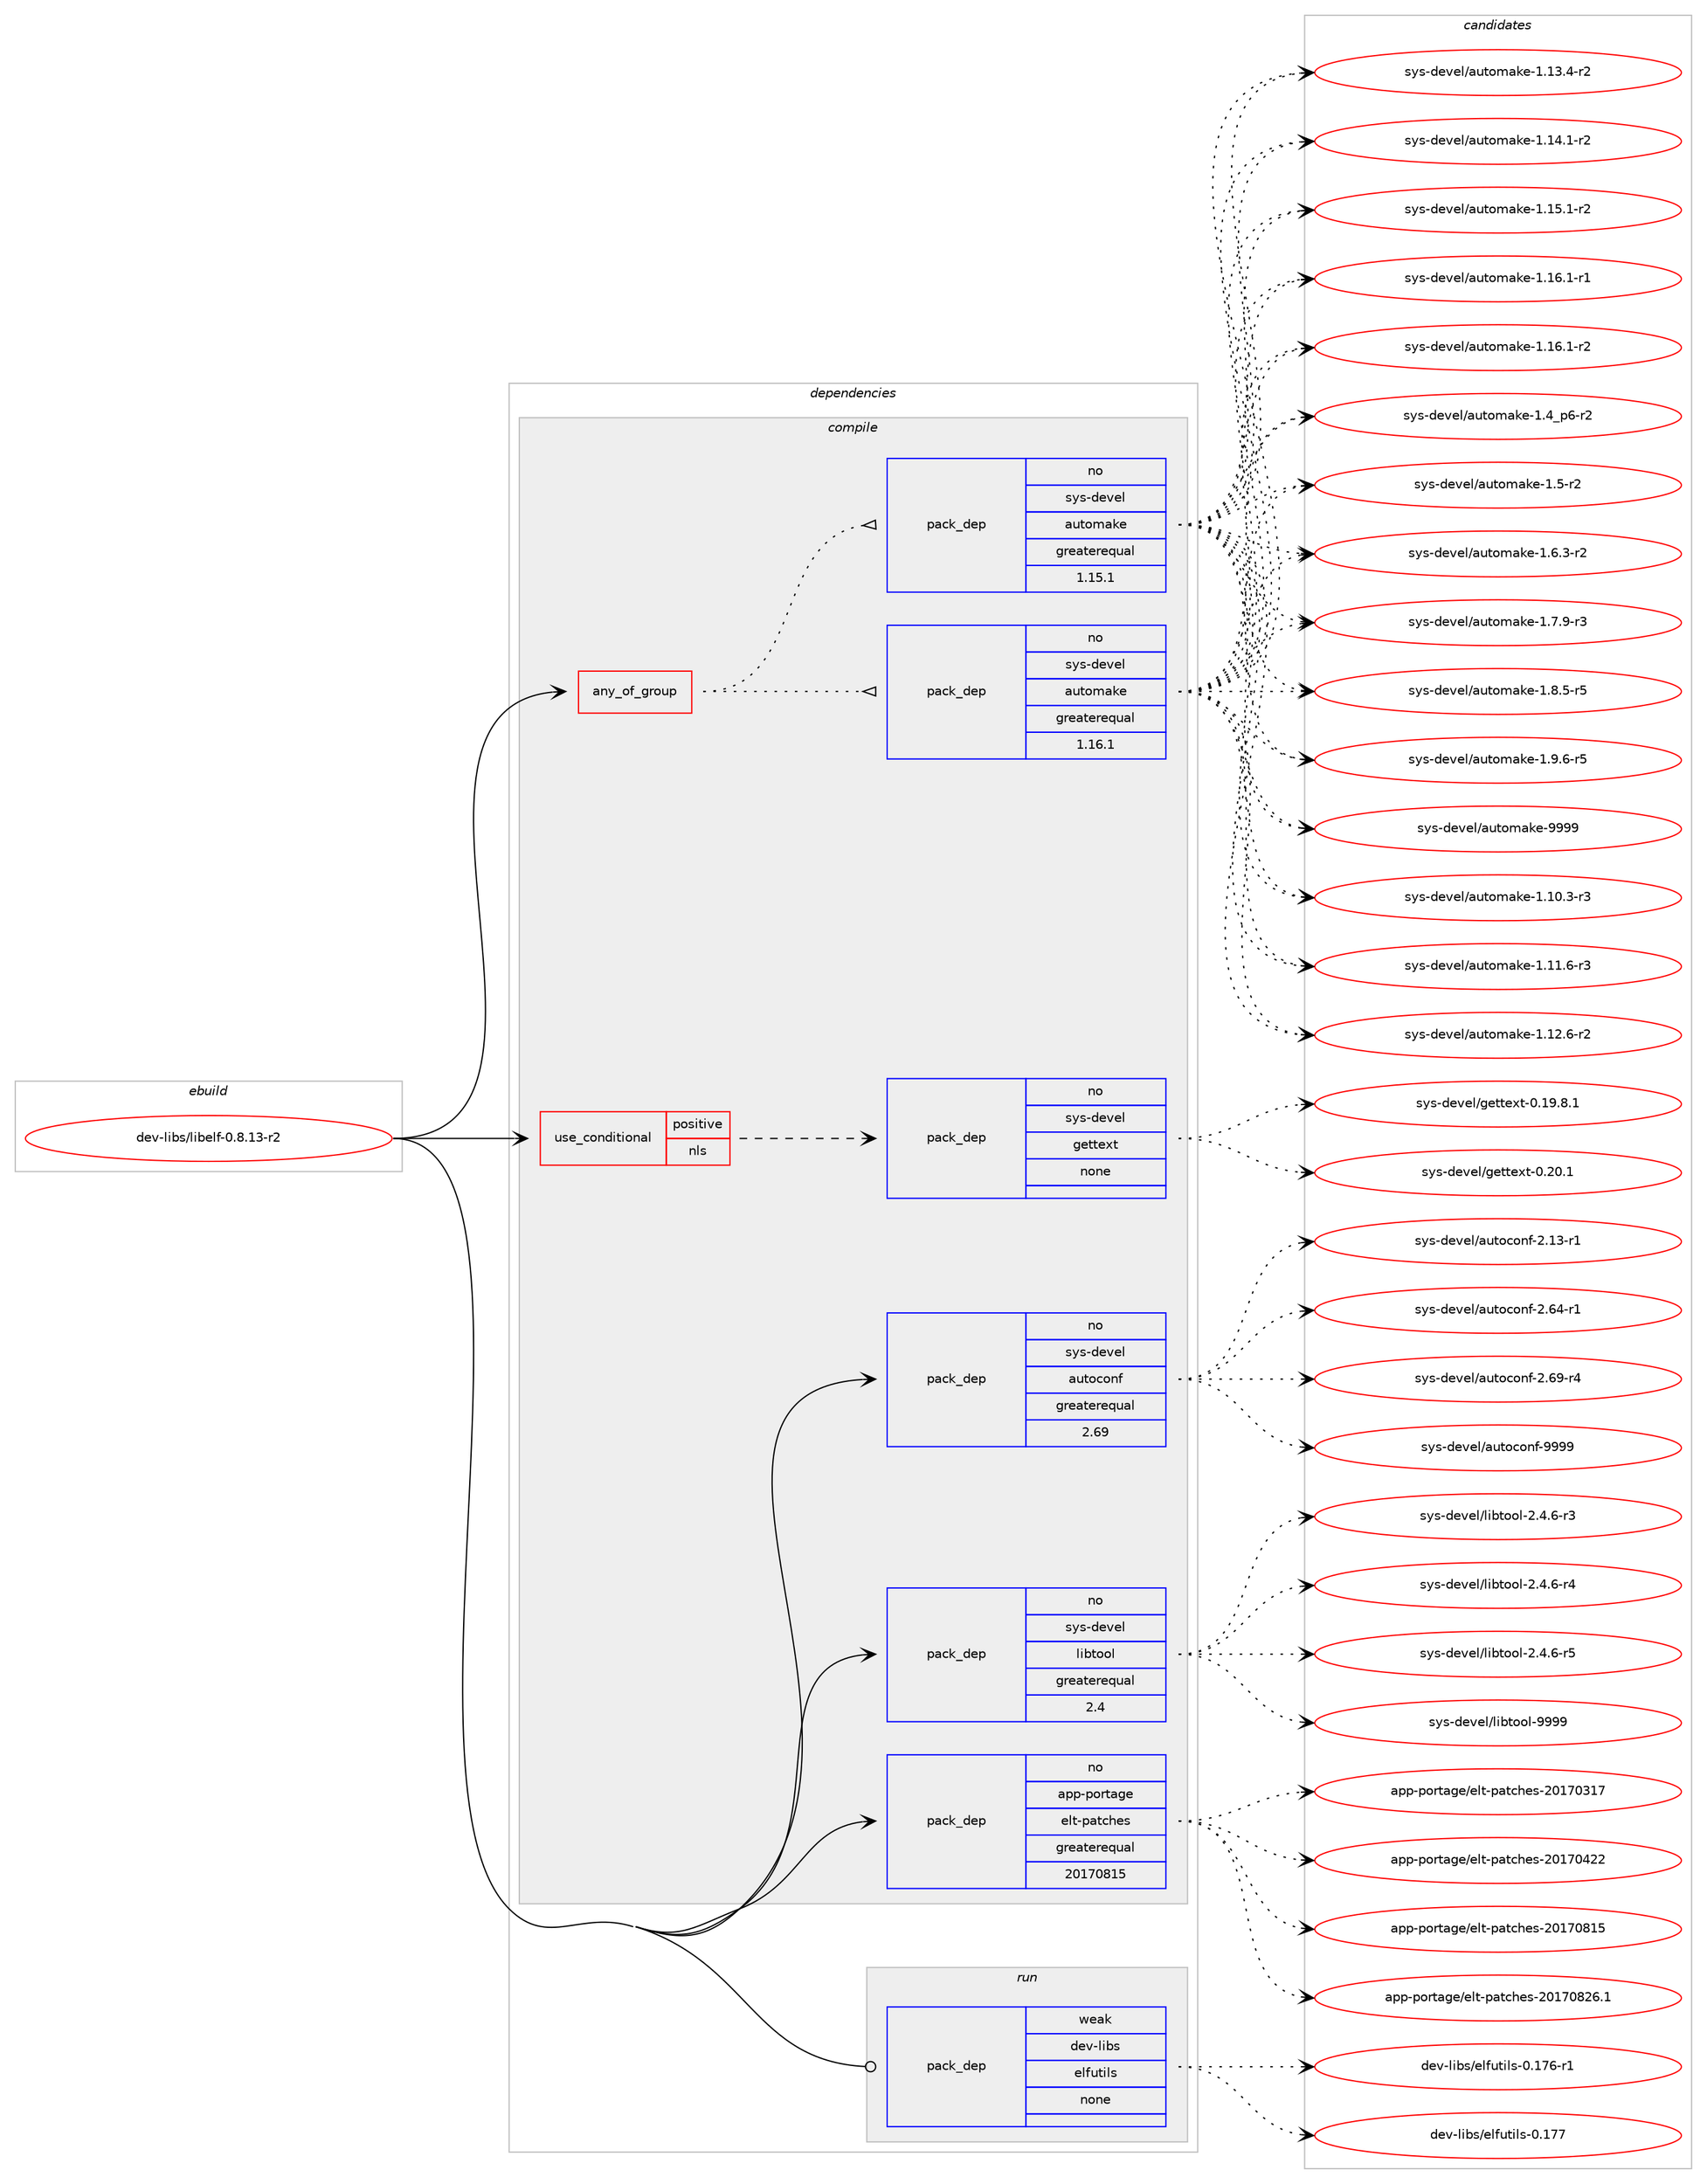 digraph prolog {

# *************
# Graph options
# *************

newrank=true;
concentrate=true;
compound=true;
graph [rankdir=LR,fontname=Helvetica,fontsize=10,ranksep=1.5];#, ranksep=2.5, nodesep=0.2];
edge  [arrowhead=vee];
node  [fontname=Helvetica,fontsize=10];

# **********
# The ebuild
# **********

subgraph cluster_leftcol {
color=gray;
rank=same;
label=<<i>ebuild</i>>;
id [label="dev-libs/libelf-0.8.13-r2", color=red, width=4, href="../dev-libs/libelf-0.8.13-r2.svg"];
}

# ****************
# The dependencies
# ****************

subgraph cluster_midcol {
color=gray;
label=<<i>dependencies</i>>;
subgraph cluster_compile {
fillcolor="#eeeeee";
style=filled;
label=<<i>compile</i>>;
subgraph any11100 {
dependency565267 [label=<<TABLE BORDER="0" CELLBORDER="1" CELLSPACING="0" CELLPADDING="4"><TR><TD CELLPADDING="10">any_of_group</TD></TR></TABLE>>, shape=none, color=red];subgraph pack422158 {
dependency565268 [label=<<TABLE BORDER="0" CELLBORDER="1" CELLSPACING="0" CELLPADDING="4" WIDTH="220"><TR><TD ROWSPAN="6" CELLPADDING="30">pack_dep</TD></TR><TR><TD WIDTH="110">no</TD></TR><TR><TD>sys-devel</TD></TR><TR><TD>automake</TD></TR><TR><TD>greaterequal</TD></TR><TR><TD>1.16.1</TD></TR></TABLE>>, shape=none, color=blue];
}
dependency565267:e -> dependency565268:w [weight=20,style="dotted",arrowhead="oinv"];
subgraph pack422159 {
dependency565269 [label=<<TABLE BORDER="0" CELLBORDER="1" CELLSPACING="0" CELLPADDING="4" WIDTH="220"><TR><TD ROWSPAN="6" CELLPADDING="30">pack_dep</TD></TR><TR><TD WIDTH="110">no</TD></TR><TR><TD>sys-devel</TD></TR><TR><TD>automake</TD></TR><TR><TD>greaterequal</TD></TR><TR><TD>1.15.1</TD></TR></TABLE>>, shape=none, color=blue];
}
dependency565267:e -> dependency565269:w [weight=20,style="dotted",arrowhead="oinv"];
}
id:e -> dependency565267:w [weight=20,style="solid",arrowhead="vee"];
subgraph cond131652 {
dependency565270 [label=<<TABLE BORDER="0" CELLBORDER="1" CELLSPACING="0" CELLPADDING="4"><TR><TD ROWSPAN="3" CELLPADDING="10">use_conditional</TD></TR><TR><TD>positive</TD></TR><TR><TD>nls</TD></TR></TABLE>>, shape=none, color=red];
subgraph pack422160 {
dependency565271 [label=<<TABLE BORDER="0" CELLBORDER="1" CELLSPACING="0" CELLPADDING="4" WIDTH="220"><TR><TD ROWSPAN="6" CELLPADDING="30">pack_dep</TD></TR><TR><TD WIDTH="110">no</TD></TR><TR><TD>sys-devel</TD></TR><TR><TD>gettext</TD></TR><TR><TD>none</TD></TR><TR><TD></TD></TR></TABLE>>, shape=none, color=blue];
}
dependency565270:e -> dependency565271:w [weight=20,style="dashed",arrowhead="vee"];
}
id:e -> dependency565270:w [weight=20,style="solid",arrowhead="vee"];
subgraph pack422161 {
dependency565272 [label=<<TABLE BORDER="0" CELLBORDER="1" CELLSPACING="0" CELLPADDING="4" WIDTH="220"><TR><TD ROWSPAN="6" CELLPADDING="30">pack_dep</TD></TR><TR><TD WIDTH="110">no</TD></TR><TR><TD>app-portage</TD></TR><TR><TD>elt-patches</TD></TR><TR><TD>greaterequal</TD></TR><TR><TD>20170815</TD></TR></TABLE>>, shape=none, color=blue];
}
id:e -> dependency565272:w [weight=20,style="solid",arrowhead="vee"];
subgraph pack422162 {
dependency565273 [label=<<TABLE BORDER="0" CELLBORDER="1" CELLSPACING="0" CELLPADDING="4" WIDTH="220"><TR><TD ROWSPAN="6" CELLPADDING="30">pack_dep</TD></TR><TR><TD WIDTH="110">no</TD></TR><TR><TD>sys-devel</TD></TR><TR><TD>autoconf</TD></TR><TR><TD>greaterequal</TD></TR><TR><TD>2.69</TD></TR></TABLE>>, shape=none, color=blue];
}
id:e -> dependency565273:w [weight=20,style="solid",arrowhead="vee"];
subgraph pack422163 {
dependency565274 [label=<<TABLE BORDER="0" CELLBORDER="1" CELLSPACING="0" CELLPADDING="4" WIDTH="220"><TR><TD ROWSPAN="6" CELLPADDING="30">pack_dep</TD></TR><TR><TD WIDTH="110">no</TD></TR><TR><TD>sys-devel</TD></TR><TR><TD>libtool</TD></TR><TR><TD>greaterequal</TD></TR><TR><TD>2.4</TD></TR></TABLE>>, shape=none, color=blue];
}
id:e -> dependency565274:w [weight=20,style="solid",arrowhead="vee"];
}
subgraph cluster_compileandrun {
fillcolor="#eeeeee";
style=filled;
label=<<i>compile and run</i>>;
}
subgraph cluster_run {
fillcolor="#eeeeee";
style=filled;
label=<<i>run</i>>;
subgraph pack422164 {
dependency565275 [label=<<TABLE BORDER="0" CELLBORDER="1" CELLSPACING="0" CELLPADDING="4" WIDTH="220"><TR><TD ROWSPAN="6" CELLPADDING="30">pack_dep</TD></TR><TR><TD WIDTH="110">weak</TD></TR><TR><TD>dev-libs</TD></TR><TR><TD>elfutils</TD></TR><TR><TD>none</TD></TR><TR><TD></TD></TR></TABLE>>, shape=none, color=blue];
}
id:e -> dependency565275:w [weight=20,style="solid",arrowhead="odot"];
}
}

# **************
# The candidates
# **************

subgraph cluster_choices {
rank=same;
color=gray;
label=<<i>candidates</i>>;

subgraph choice422158 {
color=black;
nodesep=1;
choice11512111545100101118101108479711711611110997107101454946494846514511451 [label="sys-devel/automake-1.10.3-r3", color=red, width=4,href="../sys-devel/automake-1.10.3-r3.svg"];
choice11512111545100101118101108479711711611110997107101454946494946544511451 [label="sys-devel/automake-1.11.6-r3", color=red, width=4,href="../sys-devel/automake-1.11.6-r3.svg"];
choice11512111545100101118101108479711711611110997107101454946495046544511450 [label="sys-devel/automake-1.12.6-r2", color=red, width=4,href="../sys-devel/automake-1.12.6-r2.svg"];
choice11512111545100101118101108479711711611110997107101454946495146524511450 [label="sys-devel/automake-1.13.4-r2", color=red, width=4,href="../sys-devel/automake-1.13.4-r2.svg"];
choice11512111545100101118101108479711711611110997107101454946495246494511450 [label="sys-devel/automake-1.14.1-r2", color=red, width=4,href="../sys-devel/automake-1.14.1-r2.svg"];
choice11512111545100101118101108479711711611110997107101454946495346494511450 [label="sys-devel/automake-1.15.1-r2", color=red, width=4,href="../sys-devel/automake-1.15.1-r2.svg"];
choice11512111545100101118101108479711711611110997107101454946495446494511449 [label="sys-devel/automake-1.16.1-r1", color=red, width=4,href="../sys-devel/automake-1.16.1-r1.svg"];
choice11512111545100101118101108479711711611110997107101454946495446494511450 [label="sys-devel/automake-1.16.1-r2", color=red, width=4,href="../sys-devel/automake-1.16.1-r2.svg"];
choice115121115451001011181011084797117116111109971071014549465295112544511450 [label="sys-devel/automake-1.4_p6-r2", color=red, width=4,href="../sys-devel/automake-1.4_p6-r2.svg"];
choice11512111545100101118101108479711711611110997107101454946534511450 [label="sys-devel/automake-1.5-r2", color=red, width=4,href="../sys-devel/automake-1.5-r2.svg"];
choice115121115451001011181011084797117116111109971071014549465446514511450 [label="sys-devel/automake-1.6.3-r2", color=red, width=4,href="../sys-devel/automake-1.6.3-r2.svg"];
choice115121115451001011181011084797117116111109971071014549465546574511451 [label="sys-devel/automake-1.7.9-r3", color=red, width=4,href="../sys-devel/automake-1.7.9-r3.svg"];
choice115121115451001011181011084797117116111109971071014549465646534511453 [label="sys-devel/automake-1.8.5-r5", color=red, width=4,href="../sys-devel/automake-1.8.5-r5.svg"];
choice115121115451001011181011084797117116111109971071014549465746544511453 [label="sys-devel/automake-1.9.6-r5", color=red, width=4,href="../sys-devel/automake-1.9.6-r5.svg"];
choice115121115451001011181011084797117116111109971071014557575757 [label="sys-devel/automake-9999", color=red, width=4,href="../sys-devel/automake-9999.svg"];
dependency565268:e -> choice11512111545100101118101108479711711611110997107101454946494846514511451:w [style=dotted,weight="100"];
dependency565268:e -> choice11512111545100101118101108479711711611110997107101454946494946544511451:w [style=dotted,weight="100"];
dependency565268:e -> choice11512111545100101118101108479711711611110997107101454946495046544511450:w [style=dotted,weight="100"];
dependency565268:e -> choice11512111545100101118101108479711711611110997107101454946495146524511450:w [style=dotted,weight="100"];
dependency565268:e -> choice11512111545100101118101108479711711611110997107101454946495246494511450:w [style=dotted,weight="100"];
dependency565268:e -> choice11512111545100101118101108479711711611110997107101454946495346494511450:w [style=dotted,weight="100"];
dependency565268:e -> choice11512111545100101118101108479711711611110997107101454946495446494511449:w [style=dotted,weight="100"];
dependency565268:e -> choice11512111545100101118101108479711711611110997107101454946495446494511450:w [style=dotted,weight="100"];
dependency565268:e -> choice115121115451001011181011084797117116111109971071014549465295112544511450:w [style=dotted,weight="100"];
dependency565268:e -> choice11512111545100101118101108479711711611110997107101454946534511450:w [style=dotted,weight="100"];
dependency565268:e -> choice115121115451001011181011084797117116111109971071014549465446514511450:w [style=dotted,weight="100"];
dependency565268:e -> choice115121115451001011181011084797117116111109971071014549465546574511451:w [style=dotted,weight="100"];
dependency565268:e -> choice115121115451001011181011084797117116111109971071014549465646534511453:w [style=dotted,weight="100"];
dependency565268:e -> choice115121115451001011181011084797117116111109971071014549465746544511453:w [style=dotted,weight="100"];
dependency565268:e -> choice115121115451001011181011084797117116111109971071014557575757:w [style=dotted,weight="100"];
}
subgraph choice422159 {
color=black;
nodesep=1;
choice11512111545100101118101108479711711611110997107101454946494846514511451 [label="sys-devel/automake-1.10.3-r3", color=red, width=4,href="../sys-devel/automake-1.10.3-r3.svg"];
choice11512111545100101118101108479711711611110997107101454946494946544511451 [label="sys-devel/automake-1.11.6-r3", color=red, width=4,href="../sys-devel/automake-1.11.6-r3.svg"];
choice11512111545100101118101108479711711611110997107101454946495046544511450 [label="sys-devel/automake-1.12.6-r2", color=red, width=4,href="../sys-devel/automake-1.12.6-r2.svg"];
choice11512111545100101118101108479711711611110997107101454946495146524511450 [label="sys-devel/automake-1.13.4-r2", color=red, width=4,href="../sys-devel/automake-1.13.4-r2.svg"];
choice11512111545100101118101108479711711611110997107101454946495246494511450 [label="sys-devel/automake-1.14.1-r2", color=red, width=4,href="../sys-devel/automake-1.14.1-r2.svg"];
choice11512111545100101118101108479711711611110997107101454946495346494511450 [label="sys-devel/automake-1.15.1-r2", color=red, width=4,href="../sys-devel/automake-1.15.1-r2.svg"];
choice11512111545100101118101108479711711611110997107101454946495446494511449 [label="sys-devel/automake-1.16.1-r1", color=red, width=4,href="../sys-devel/automake-1.16.1-r1.svg"];
choice11512111545100101118101108479711711611110997107101454946495446494511450 [label="sys-devel/automake-1.16.1-r2", color=red, width=4,href="../sys-devel/automake-1.16.1-r2.svg"];
choice115121115451001011181011084797117116111109971071014549465295112544511450 [label="sys-devel/automake-1.4_p6-r2", color=red, width=4,href="../sys-devel/automake-1.4_p6-r2.svg"];
choice11512111545100101118101108479711711611110997107101454946534511450 [label="sys-devel/automake-1.5-r2", color=red, width=4,href="../sys-devel/automake-1.5-r2.svg"];
choice115121115451001011181011084797117116111109971071014549465446514511450 [label="sys-devel/automake-1.6.3-r2", color=red, width=4,href="../sys-devel/automake-1.6.3-r2.svg"];
choice115121115451001011181011084797117116111109971071014549465546574511451 [label="sys-devel/automake-1.7.9-r3", color=red, width=4,href="../sys-devel/automake-1.7.9-r3.svg"];
choice115121115451001011181011084797117116111109971071014549465646534511453 [label="sys-devel/automake-1.8.5-r5", color=red, width=4,href="../sys-devel/automake-1.8.5-r5.svg"];
choice115121115451001011181011084797117116111109971071014549465746544511453 [label="sys-devel/automake-1.9.6-r5", color=red, width=4,href="../sys-devel/automake-1.9.6-r5.svg"];
choice115121115451001011181011084797117116111109971071014557575757 [label="sys-devel/automake-9999", color=red, width=4,href="../sys-devel/automake-9999.svg"];
dependency565269:e -> choice11512111545100101118101108479711711611110997107101454946494846514511451:w [style=dotted,weight="100"];
dependency565269:e -> choice11512111545100101118101108479711711611110997107101454946494946544511451:w [style=dotted,weight="100"];
dependency565269:e -> choice11512111545100101118101108479711711611110997107101454946495046544511450:w [style=dotted,weight="100"];
dependency565269:e -> choice11512111545100101118101108479711711611110997107101454946495146524511450:w [style=dotted,weight="100"];
dependency565269:e -> choice11512111545100101118101108479711711611110997107101454946495246494511450:w [style=dotted,weight="100"];
dependency565269:e -> choice11512111545100101118101108479711711611110997107101454946495346494511450:w [style=dotted,weight="100"];
dependency565269:e -> choice11512111545100101118101108479711711611110997107101454946495446494511449:w [style=dotted,weight="100"];
dependency565269:e -> choice11512111545100101118101108479711711611110997107101454946495446494511450:w [style=dotted,weight="100"];
dependency565269:e -> choice115121115451001011181011084797117116111109971071014549465295112544511450:w [style=dotted,weight="100"];
dependency565269:e -> choice11512111545100101118101108479711711611110997107101454946534511450:w [style=dotted,weight="100"];
dependency565269:e -> choice115121115451001011181011084797117116111109971071014549465446514511450:w [style=dotted,weight="100"];
dependency565269:e -> choice115121115451001011181011084797117116111109971071014549465546574511451:w [style=dotted,weight="100"];
dependency565269:e -> choice115121115451001011181011084797117116111109971071014549465646534511453:w [style=dotted,weight="100"];
dependency565269:e -> choice115121115451001011181011084797117116111109971071014549465746544511453:w [style=dotted,weight="100"];
dependency565269:e -> choice115121115451001011181011084797117116111109971071014557575757:w [style=dotted,weight="100"];
}
subgraph choice422160 {
color=black;
nodesep=1;
choice1151211154510010111810110847103101116116101120116454846495746564649 [label="sys-devel/gettext-0.19.8.1", color=red, width=4,href="../sys-devel/gettext-0.19.8.1.svg"];
choice115121115451001011181011084710310111611610112011645484650484649 [label="sys-devel/gettext-0.20.1", color=red, width=4,href="../sys-devel/gettext-0.20.1.svg"];
dependency565271:e -> choice1151211154510010111810110847103101116116101120116454846495746564649:w [style=dotted,weight="100"];
dependency565271:e -> choice115121115451001011181011084710310111611610112011645484650484649:w [style=dotted,weight="100"];
}
subgraph choice422161 {
color=black;
nodesep=1;
choice97112112451121111141169710310147101108116451129711699104101115455048495548514955 [label="app-portage/elt-patches-20170317", color=red, width=4,href="../app-portage/elt-patches-20170317.svg"];
choice97112112451121111141169710310147101108116451129711699104101115455048495548525050 [label="app-portage/elt-patches-20170422", color=red, width=4,href="../app-portage/elt-patches-20170422.svg"];
choice97112112451121111141169710310147101108116451129711699104101115455048495548564953 [label="app-portage/elt-patches-20170815", color=red, width=4,href="../app-portage/elt-patches-20170815.svg"];
choice971121124511211111411697103101471011081164511297116991041011154550484955485650544649 [label="app-portage/elt-patches-20170826.1", color=red, width=4,href="../app-portage/elt-patches-20170826.1.svg"];
dependency565272:e -> choice97112112451121111141169710310147101108116451129711699104101115455048495548514955:w [style=dotted,weight="100"];
dependency565272:e -> choice97112112451121111141169710310147101108116451129711699104101115455048495548525050:w [style=dotted,weight="100"];
dependency565272:e -> choice97112112451121111141169710310147101108116451129711699104101115455048495548564953:w [style=dotted,weight="100"];
dependency565272:e -> choice971121124511211111411697103101471011081164511297116991041011154550484955485650544649:w [style=dotted,weight="100"];
}
subgraph choice422162 {
color=black;
nodesep=1;
choice1151211154510010111810110847971171161119911111010245504649514511449 [label="sys-devel/autoconf-2.13-r1", color=red, width=4,href="../sys-devel/autoconf-2.13-r1.svg"];
choice1151211154510010111810110847971171161119911111010245504654524511449 [label="sys-devel/autoconf-2.64-r1", color=red, width=4,href="../sys-devel/autoconf-2.64-r1.svg"];
choice1151211154510010111810110847971171161119911111010245504654574511452 [label="sys-devel/autoconf-2.69-r4", color=red, width=4,href="../sys-devel/autoconf-2.69-r4.svg"];
choice115121115451001011181011084797117116111991111101024557575757 [label="sys-devel/autoconf-9999", color=red, width=4,href="../sys-devel/autoconf-9999.svg"];
dependency565273:e -> choice1151211154510010111810110847971171161119911111010245504649514511449:w [style=dotted,weight="100"];
dependency565273:e -> choice1151211154510010111810110847971171161119911111010245504654524511449:w [style=dotted,weight="100"];
dependency565273:e -> choice1151211154510010111810110847971171161119911111010245504654574511452:w [style=dotted,weight="100"];
dependency565273:e -> choice115121115451001011181011084797117116111991111101024557575757:w [style=dotted,weight="100"];
}
subgraph choice422163 {
color=black;
nodesep=1;
choice1151211154510010111810110847108105981161111111084550465246544511451 [label="sys-devel/libtool-2.4.6-r3", color=red, width=4,href="../sys-devel/libtool-2.4.6-r3.svg"];
choice1151211154510010111810110847108105981161111111084550465246544511452 [label="sys-devel/libtool-2.4.6-r4", color=red, width=4,href="../sys-devel/libtool-2.4.6-r4.svg"];
choice1151211154510010111810110847108105981161111111084550465246544511453 [label="sys-devel/libtool-2.4.6-r5", color=red, width=4,href="../sys-devel/libtool-2.4.6-r5.svg"];
choice1151211154510010111810110847108105981161111111084557575757 [label="sys-devel/libtool-9999", color=red, width=4,href="../sys-devel/libtool-9999.svg"];
dependency565274:e -> choice1151211154510010111810110847108105981161111111084550465246544511451:w [style=dotted,weight="100"];
dependency565274:e -> choice1151211154510010111810110847108105981161111111084550465246544511452:w [style=dotted,weight="100"];
dependency565274:e -> choice1151211154510010111810110847108105981161111111084550465246544511453:w [style=dotted,weight="100"];
dependency565274:e -> choice1151211154510010111810110847108105981161111111084557575757:w [style=dotted,weight="100"];
}
subgraph choice422164 {
color=black;
nodesep=1;
choice1001011184510810598115471011081021171161051081154548464955544511449 [label="dev-libs/elfutils-0.176-r1", color=red, width=4,href="../dev-libs/elfutils-0.176-r1.svg"];
choice100101118451081059811547101108102117116105108115454846495555 [label="dev-libs/elfutils-0.177", color=red, width=4,href="../dev-libs/elfutils-0.177.svg"];
dependency565275:e -> choice1001011184510810598115471011081021171161051081154548464955544511449:w [style=dotted,weight="100"];
dependency565275:e -> choice100101118451081059811547101108102117116105108115454846495555:w [style=dotted,weight="100"];
}
}

}
